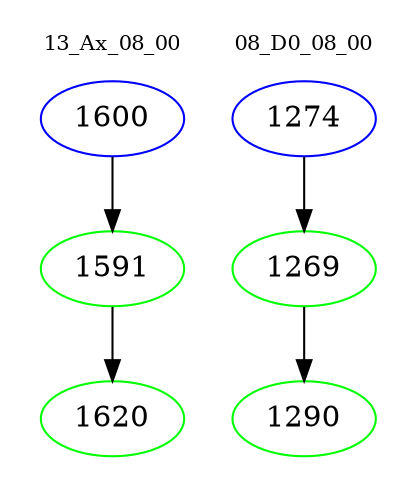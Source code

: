 digraph{
subgraph cluster_0 {
color = white
label = "13_Ax_08_00";
fontsize=10;
T0_1600 [label="1600", color="blue"]
T0_1600 -> T0_1591 [color="black"]
T0_1591 [label="1591", color="green"]
T0_1591 -> T0_1620 [color="black"]
T0_1620 [label="1620", color="green"]
}
subgraph cluster_1 {
color = white
label = "08_D0_08_00";
fontsize=10;
T1_1274 [label="1274", color="blue"]
T1_1274 -> T1_1269 [color="black"]
T1_1269 [label="1269", color="green"]
T1_1269 -> T1_1290 [color="black"]
T1_1290 [label="1290", color="green"]
}
}
